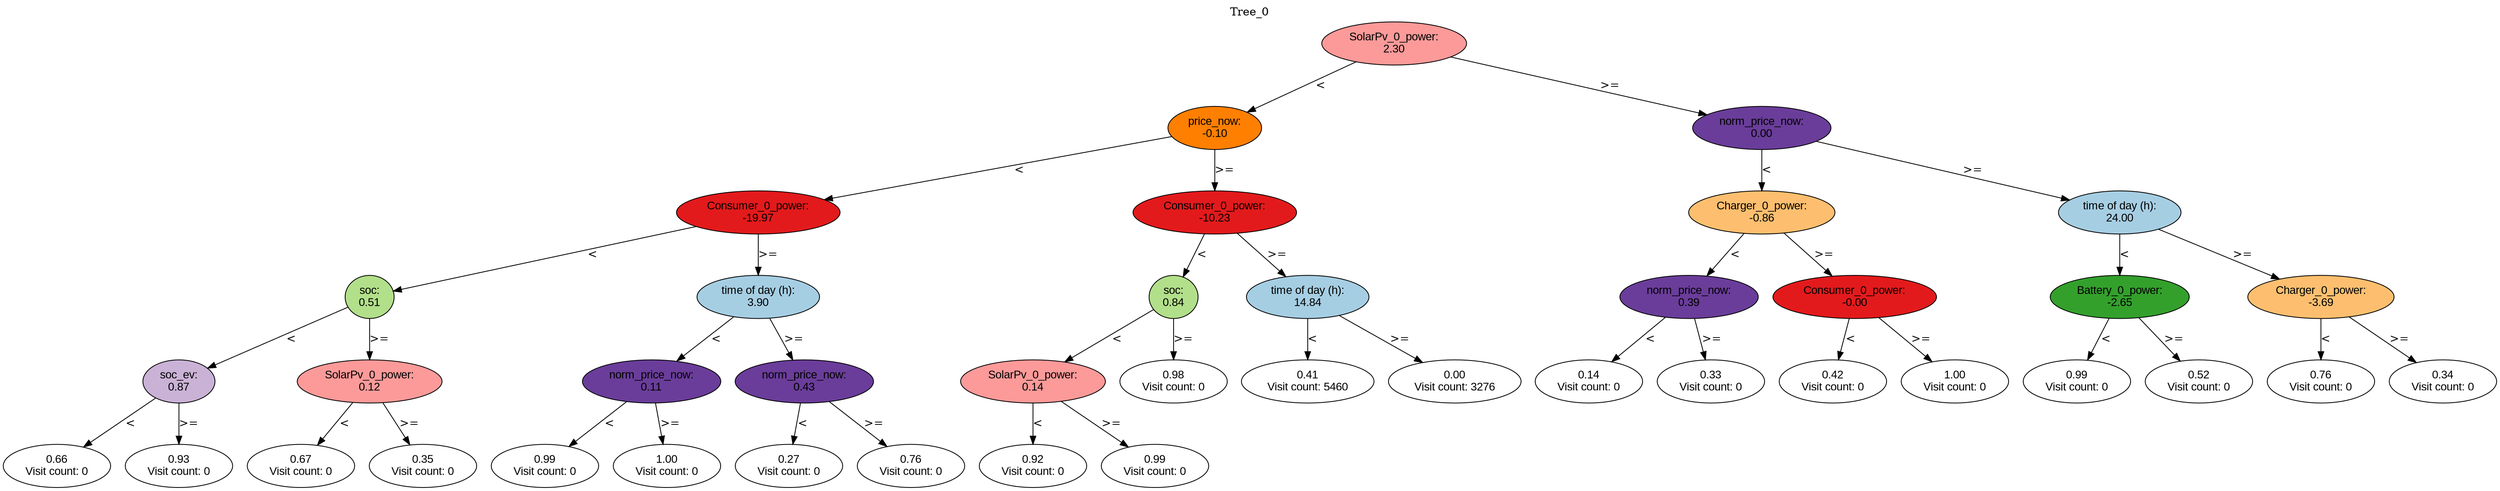 digraph BST {
    node [fontname="Arial" style=filled colorscheme=paired12];
    0 [ label = "SolarPv_0_power:
2.30" fillcolor=5];
    1 [ label = "price_now:
-0.10" fillcolor=8];
    2 [ label = "Consumer_0_power:
-19.97" fillcolor=6];
    3 [ label = "soc:
0.51" fillcolor=3];
    4 [ label = "soc_ev:
0.87" fillcolor=9];
    5 [ label = "0.66
Visit count: 0" fillcolor=white];
    6 [ label = "0.93
Visit count: 0" fillcolor=white];
    7 [ label = "SolarPv_0_power:
0.12" fillcolor=5];
    8 [ label = "0.67
Visit count: 0" fillcolor=white];
    9 [ label = "0.35
Visit count: 0" fillcolor=white];
    10 [ label = "time of day (h):
3.90" fillcolor=1];
    11 [ label = "norm_price_now:
0.11" fillcolor=10];
    12 [ label = "0.99
Visit count: 0" fillcolor=white];
    13 [ label = "1.00
Visit count: 0" fillcolor=white];
    14 [ label = "norm_price_now:
0.43" fillcolor=10];
    15 [ label = "0.27
Visit count: 0" fillcolor=white];
    16 [ label = "0.76
Visit count: 0" fillcolor=white];
    17 [ label = "Consumer_0_power:
-10.23" fillcolor=6];
    18 [ label = "soc:
0.84" fillcolor=3];
    19 [ label = "SolarPv_0_power:
0.14" fillcolor=5];
    20 [ label = "0.92
Visit count: 0" fillcolor=white];
    21 [ label = "0.99
Visit count: 0" fillcolor=white];
    22 [ label = "0.98
Visit count: 0" fillcolor=white];
    23 [ label = "time of day (h):
14.84" fillcolor=1];
    24 [ label = "0.41
Visit count: 5460" fillcolor=white];
    25 [ label = "0.00
Visit count: 3276" fillcolor=white];
    26 [ label = "norm_price_now:
0.00" fillcolor=10];
    27 [ label = "Charger_0_power:
-0.86" fillcolor=7];
    28 [ label = "norm_price_now:
0.39" fillcolor=10];
    29 [ label = "0.14
Visit count: 0" fillcolor=white];
    30 [ label = "0.33
Visit count: 0" fillcolor=white];
    31 [ label = "Consumer_0_power:
-0.00" fillcolor=6];
    32 [ label = "0.42
Visit count: 0" fillcolor=white];
    33 [ label = "1.00
Visit count: 0" fillcolor=white];
    34 [ label = "time of day (h):
24.00" fillcolor=1];
    35 [ label = "Battery_0_power:
-2.65" fillcolor=4];
    36 [ label = "0.99
Visit count: 0" fillcolor=white];
    37 [ label = "0.52
Visit count: 0" fillcolor=white];
    38 [ label = "Charger_0_power:
-3.69" fillcolor=7];
    39 [ label = "0.76
Visit count: 0" fillcolor=white];
    40 [ label = "0.34
Visit count: 0" fillcolor=white];

    0  -> 1[ label = "<"];
    0  -> 26[ label = ">="];
    1  -> 2[ label = "<"];
    1  -> 17[ label = ">="];
    2  -> 3[ label = "<"];
    2  -> 10[ label = ">="];
    3  -> 4[ label = "<"];
    3  -> 7[ label = ">="];
    4  -> 5[ label = "<"];
    4  -> 6[ label = ">="];
    7  -> 8[ label = "<"];
    7  -> 9[ label = ">="];
    10  -> 11[ label = "<"];
    10  -> 14[ label = ">="];
    11  -> 12[ label = "<"];
    11  -> 13[ label = ">="];
    14  -> 15[ label = "<"];
    14  -> 16[ label = ">="];
    17  -> 18[ label = "<"];
    17  -> 23[ label = ">="];
    18  -> 19[ label = "<"];
    18  -> 22[ label = ">="];
    19  -> 20[ label = "<"];
    19  -> 21[ label = ">="];
    23  -> 24[ label = "<"];
    23  -> 25[ label = ">="];
    26  -> 27[ label = "<"];
    26  -> 34[ label = ">="];
    27  -> 28[ label = "<"];
    27  -> 31[ label = ">="];
    28  -> 29[ label = "<"];
    28  -> 30[ label = ">="];
    31  -> 32[ label = "<"];
    31  -> 33[ label = ">="];
    34  -> 35[ label = "<"];
    34  -> 38[ label = ">="];
    35  -> 36[ label = "<"];
    35  -> 37[ label = ">="];
    38  -> 39[ label = "<"];
    38  -> 40[ label = ">="];

    labelloc="t";
    label="Tree_0";
}